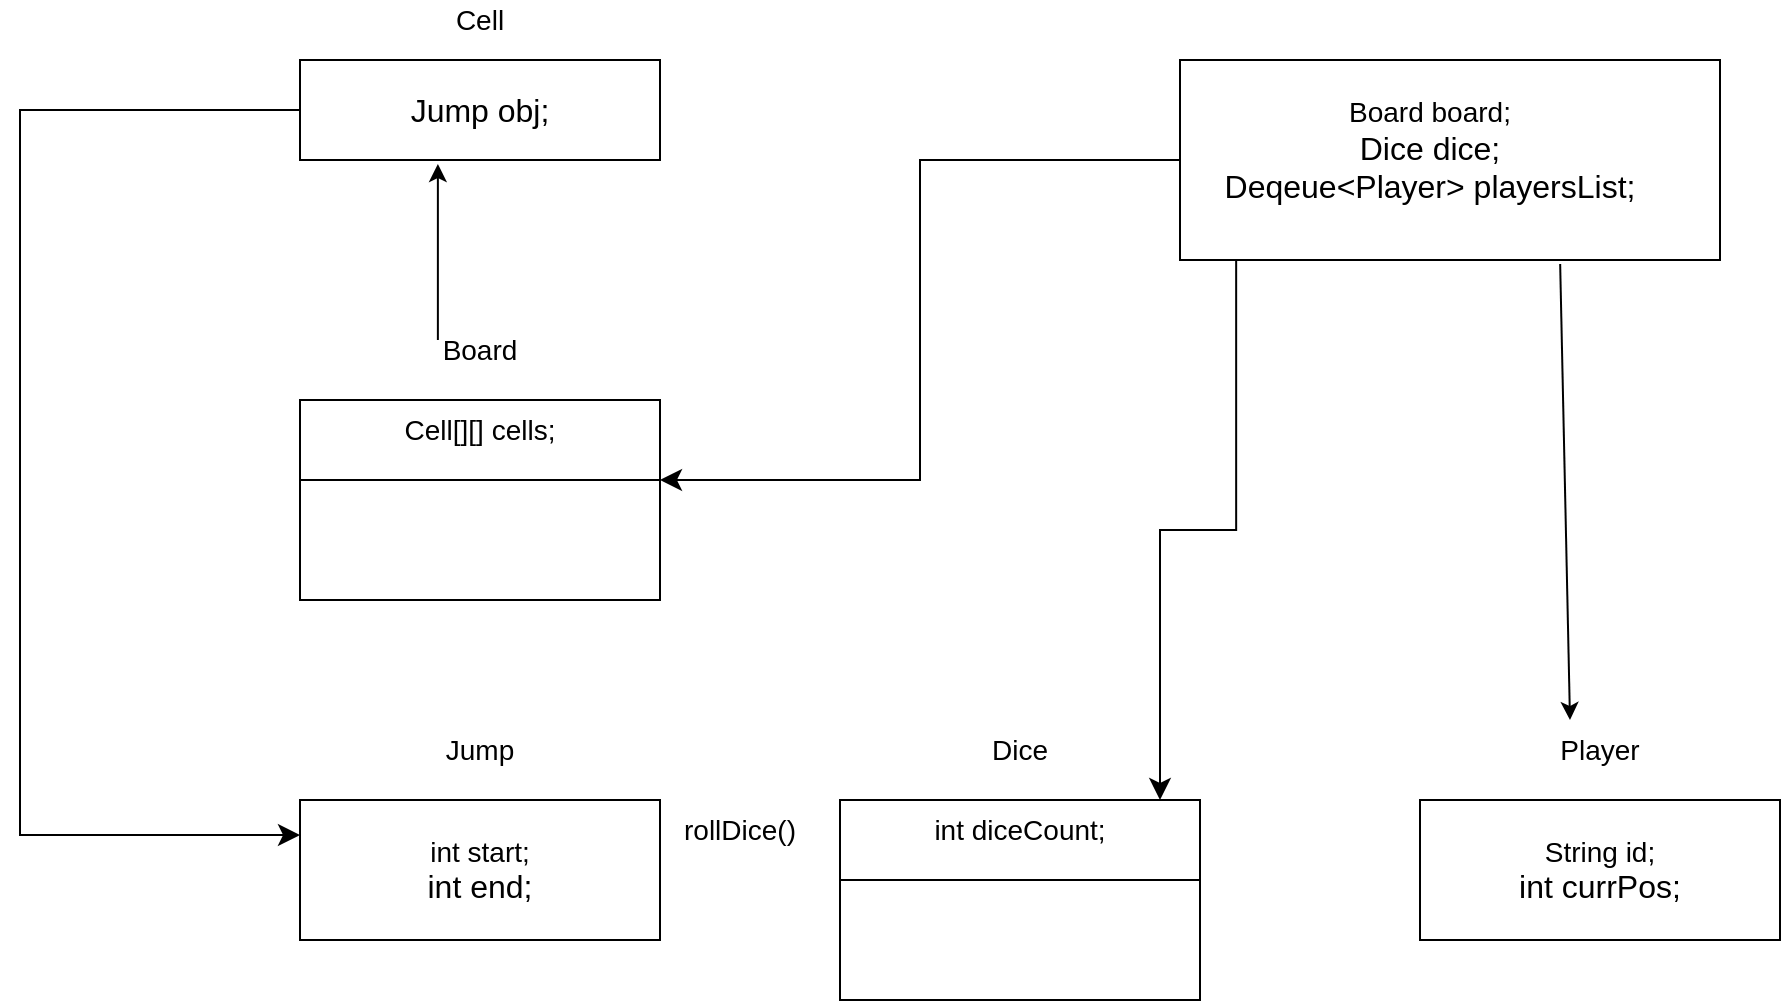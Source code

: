 <mxfile version="27.0.5">
  <diagram name="Page-1" id="nhVNrLk-6gyvc64E4Qyq">
    <mxGraphModel dx="2060" dy="1828" grid="1" gridSize="10" guides="1" tooltips="1" connect="1" arrows="1" fold="1" page="1" pageScale="1" pageWidth="850" pageHeight="1100" math="0" shadow="0">
      <root>
        <mxCell id="0" />
        <mxCell id="1" parent="0" />
        <mxCell id="A5Qr4FXbDm95RBFWQ0Zg-1" value="" style="rounded=0;whiteSpace=wrap;html=1;" parent="1" vertex="1">
          <mxGeometry x="490" y="280" width="180" height="70" as="geometry" />
        </mxCell>
        <mxCell id="A5Qr4FXbDm95RBFWQ0Zg-2" value="&lt;font style=&quot;font-size: 14px;&quot;&gt;String id;&lt;/font&gt;&lt;div&gt;&lt;font size=&quot;3&quot;&gt;int currPos;&lt;/font&gt;&lt;/div&gt;" style="text;html=1;align=center;verticalAlign=middle;whiteSpace=wrap;rounded=0;" parent="1" vertex="1">
          <mxGeometry x="530" y="300" width="100" height="30" as="geometry" />
        </mxCell>
        <mxCell id="A5Qr4FXbDm95RBFWQ0Zg-3" value="&lt;font style=&quot;font-size: 14px;&quot;&gt;Player&lt;/font&gt;" style="text;html=1;align=center;verticalAlign=middle;whiteSpace=wrap;rounded=0;" parent="1" vertex="1">
          <mxGeometry x="550" y="240" width="60" height="30" as="geometry" />
        </mxCell>
        <mxCell id="A5Qr4FXbDm95RBFWQ0Zg-4" value="" style="rounded=0;whiteSpace=wrap;html=1;" parent="1" vertex="1">
          <mxGeometry x="200" y="280" width="180" height="100" as="geometry" />
        </mxCell>
        <mxCell id="A5Qr4FXbDm95RBFWQ0Zg-5" value="&lt;span style=&quot;font-size: 14px;&quot;&gt;int diceCount;&lt;/span&gt;" style="text;html=1;align=center;verticalAlign=middle;whiteSpace=wrap;rounded=0;" parent="1" vertex="1">
          <mxGeometry x="240" y="280" width="100" height="30" as="geometry" />
        </mxCell>
        <mxCell id="A5Qr4FXbDm95RBFWQ0Zg-6" value="&lt;span style=&quot;font-size: 14px;&quot;&gt;Dice&lt;/span&gt;" style="text;html=1;align=center;verticalAlign=middle;whiteSpace=wrap;rounded=0;" parent="1" vertex="1">
          <mxGeometry x="260" y="240" width="60" height="30" as="geometry" />
        </mxCell>
        <mxCell id="A5Qr4FXbDm95RBFWQ0Zg-7" value="" style="endArrow=none;html=1;rounded=0;" parent="1" edge="1">
          <mxGeometry width="50" height="50" relative="1" as="geometry">
            <mxPoint x="200" y="320" as="sourcePoint" />
            <mxPoint x="380" y="320" as="targetPoint" />
          </mxGeometry>
        </mxCell>
        <mxCell id="A5Qr4FXbDm95RBFWQ0Zg-8" value="&lt;font style=&quot;font-size: 14px;&quot;&gt;rollDice()&lt;/font&gt;" style="text;html=1;align=center;verticalAlign=middle;whiteSpace=wrap;rounded=0;" parent="1" vertex="1">
          <mxGeometry x="120" y="280" width="60" height="30" as="geometry" />
        </mxCell>
        <mxCell id="A5Qr4FXbDm95RBFWQ0Zg-9" value="" style="rounded=0;whiteSpace=wrap;html=1;" parent="1" vertex="1">
          <mxGeometry x="-70" y="280" width="180" height="70" as="geometry" />
        </mxCell>
        <mxCell id="A5Qr4FXbDm95RBFWQ0Zg-10" value="&lt;font style=&quot;font-size: 14px;&quot;&gt;int start;&lt;/font&gt;&lt;div&gt;&lt;font size=&quot;3&quot;&gt;int end;&lt;/font&gt;&lt;/div&gt;" style="text;html=1;align=center;verticalAlign=middle;whiteSpace=wrap;rounded=0;" parent="1" vertex="1">
          <mxGeometry x="-30" y="300" width="100" height="30" as="geometry" />
        </mxCell>
        <mxCell id="A5Qr4FXbDm95RBFWQ0Zg-11" value="&lt;span style=&quot;font-size: 14px;&quot;&gt;Jump&lt;/span&gt;" style="text;html=1;align=center;verticalAlign=middle;whiteSpace=wrap;rounded=0;" parent="1" vertex="1">
          <mxGeometry x="-10" y="240" width="60" height="30" as="geometry" />
        </mxCell>
        <mxCell id="A5Qr4FXbDm95RBFWQ0Zg-12" value="" style="rounded=0;whiteSpace=wrap;html=1;" parent="1" vertex="1">
          <mxGeometry x="-70" y="-90" width="180" height="50" as="geometry" />
        </mxCell>
        <mxCell id="A5Qr4FXbDm95RBFWQ0Zg-13" value="&lt;div&gt;&lt;font size=&quot;3&quot;&gt;Jump obj;&lt;/font&gt;&lt;/div&gt;" style="text;html=1;align=center;verticalAlign=middle;whiteSpace=wrap;rounded=0;" parent="1" vertex="1">
          <mxGeometry x="-30" y="-80" width="100" height="30" as="geometry" />
        </mxCell>
        <mxCell id="A5Qr4FXbDm95RBFWQ0Zg-14" value="&lt;span style=&quot;font-size: 14px;&quot;&gt;Cell&lt;/span&gt;" style="text;html=1;align=center;verticalAlign=middle;whiteSpace=wrap;rounded=0;" parent="1" vertex="1">
          <mxGeometry x="-10" y="-120" width="60" height="20" as="geometry" />
        </mxCell>
        <mxCell id="A5Qr4FXbDm95RBFWQ0Zg-15" value="" style="rounded=0;whiteSpace=wrap;html=1;" parent="1" vertex="1">
          <mxGeometry x="-70" y="80" width="180" height="100" as="geometry" />
        </mxCell>
        <mxCell id="A5Qr4FXbDm95RBFWQ0Zg-16" value="&lt;span style=&quot;font-size: 14px;&quot;&gt;Cell[][] cells;&lt;/span&gt;" style="text;html=1;align=center;verticalAlign=middle;whiteSpace=wrap;rounded=0;" parent="1" vertex="1">
          <mxGeometry x="-30" y="80" width="100" height="30" as="geometry" />
        </mxCell>
        <mxCell id="A5Qr4FXbDm95RBFWQ0Zg-17" value="&lt;span style=&quot;font-size: 14px;&quot;&gt;Board&lt;/span&gt;" style="text;html=1;align=center;verticalAlign=middle;whiteSpace=wrap;rounded=0;" parent="1" vertex="1">
          <mxGeometry x="-10" y="40" width="60" height="30" as="geometry" />
        </mxCell>
        <mxCell id="A5Qr4FXbDm95RBFWQ0Zg-18" value="" style="endArrow=none;html=1;rounded=0;" parent="1" edge="1">
          <mxGeometry width="50" height="50" relative="1" as="geometry">
            <mxPoint x="-70" y="120" as="sourcePoint" />
            <mxPoint x="110" y="120" as="targetPoint" />
          </mxGeometry>
        </mxCell>
        <mxCell id="A5Qr4FXbDm95RBFWQ0Zg-19" value="" style="endArrow=classic;html=1;rounded=0;entryX=0.383;entryY=1.04;entryDx=0;entryDy=0;entryPerimeter=0;exitX=0.149;exitY=0.333;exitDx=0;exitDy=0;exitPerimeter=0;" parent="1" source="A5Qr4FXbDm95RBFWQ0Zg-17" target="A5Qr4FXbDm95RBFWQ0Zg-12" edge="1">
          <mxGeometry width="50" height="50" relative="1" as="geometry">
            <mxPoint x="340" y="180" as="sourcePoint" />
            <mxPoint x="390" y="130" as="targetPoint" />
          </mxGeometry>
        </mxCell>
        <mxCell id="A5Qr4FXbDm95RBFWQ0Zg-20" value="" style="edgeStyle=elbowEdgeStyle;elbow=horizontal;endArrow=classic;html=1;curved=0;rounded=0;endSize=8;startSize=8;exitX=0;exitY=0.5;exitDx=0;exitDy=0;entryX=0;entryY=0.25;entryDx=0;entryDy=0;" parent="1" source="A5Qr4FXbDm95RBFWQ0Zg-12" target="A5Qr4FXbDm95RBFWQ0Zg-9" edge="1">
          <mxGeometry width="50" height="50" relative="1" as="geometry">
            <mxPoint x="-120" y="-60" as="sourcePoint" />
            <mxPoint x="-200" y="300" as="targetPoint" />
            <Array as="points">
              <mxPoint x="-210" y="130" />
            </Array>
          </mxGeometry>
        </mxCell>
        <mxCell id="A5Qr4FXbDm95RBFWQ0Zg-21" value="" style="rounded=0;whiteSpace=wrap;html=1;" parent="1" vertex="1">
          <mxGeometry x="370" y="-90" width="270" height="100" as="geometry" />
        </mxCell>
        <mxCell id="A5Qr4FXbDm95RBFWQ0Zg-22" value="&lt;font style=&quot;font-size: 14px;&quot;&gt;Board board;&lt;/font&gt;&lt;div&gt;&lt;font size=&quot;3&quot;&gt;Dice dice;&lt;/font&gt;&lt;/div&gt;&lt;div&gt;&lt;font size=&quot;3&quot;&gt;Deqeue&amp;lt;Player&amp;gt; playersList;&lt;/font&gt;&lt;/div&gt;" style="text;html=1;align=center;verticalAlign=middle;whiteSpace=wrap;rounded=0;" parent="1" vertex="1">
          <mxGeometry x="380" y="-70" width="230" height="50" as="geometry" />
        </mxCell>
        <mxCell id="q-IWKJNSDoOAMbIMlM_r-3" value="" style="edgeStyle=elbowEdgeStyle;elbow=horizontal;endArrow=classic;html=1;curved=0;rounded=0;endSize=8;startSize=8;entryX=1;entryY=0.4;entryDx=0;entryDy=0;entryPerimeter=0;exitX=0;exitY=0.5;exitDx=0;exitDy=0;" edge="1" parent="1" source="A5Qr4FXbDm95RBFWQ0Zg-21" target="A5Qr4FXbDm95RBFWQ0Zg-15">
          <mxGeometry width="50" height="50" relative="1" as="geometry">
            <mxPoint x="220" y="30" as="sourcePoint" />
            <mxPoint x="270" y="-20" as="targetPoint" />
          </mxGeometry>
        </mxCell>
        <mxCell id="q-IWKJNSDoOAMbIMlM_r-5" value="" style="edgeStyle=elbowEdgeStyle;elbow=vertical;endArrow=classic;html=1;curved=0;rounded=0;endSize=8;startSize=8;exitX=0.104;exitY=1;exitDx=0;exitDy=0;exitPerimeter=0;" edge="1" parent="1" source="A5Qr4FXbDm95RBFWQ0Zg-21">
          <mxGeometry width="50" height="50" relative="1" as="geometry">
            <mxPoint x="220" y="30" as="sourcePoint" />
            <mxPoint x="360" y="280" as="targetPoint" />
          </mxGeometry>
        </mxCell>
        <mxCell id="q-IWKJNSDoOAMbIMlM_r-6" value="" style="endArrow=classic;html=1;rounded=0;entryX=0.25;entryY=0;entryDx=0;entryDy=0;exitX=0.704;exitY=1.02;exitDx=0;exitDy=0;exitPerimeter=0;" edge="1" parent="1" source="A5Qr4FXbDm95RBFWQ0Zg-21" target="A5Qr4FXbDm95RBFWQ0Zg-3">
          <mxGeometry width="50" height="50" relative="1" as="geometry">
            <mxPoint x="220" y="30" as="sourcePoint" />
            <mxPoint x="270" y="-20" as="targetPoint" />
          </mxGeometry>
        </mxCell>
      </root>
    </mxGraphModel>
  </diagram>
</mxfile>
